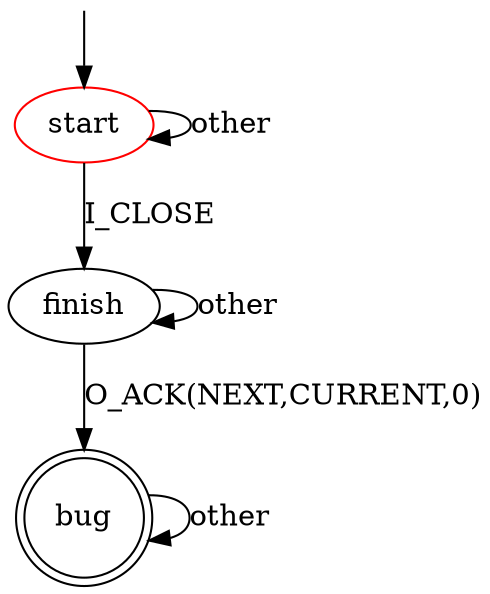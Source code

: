 digraph G {
label=""
start [color="red"]
bug [shape="doublecircle"]

start -> finish [label="I_CLOSE"]
start -> start [label="other"]
finish -> finish [label="other"]
finish -> bug [label="O_ACK(NEXT,CURRENT,0)"]

bug -> bug [label="other"]

__start0 [label="" shape="none" width="0" height="0"];
__start0 -> start;
}


